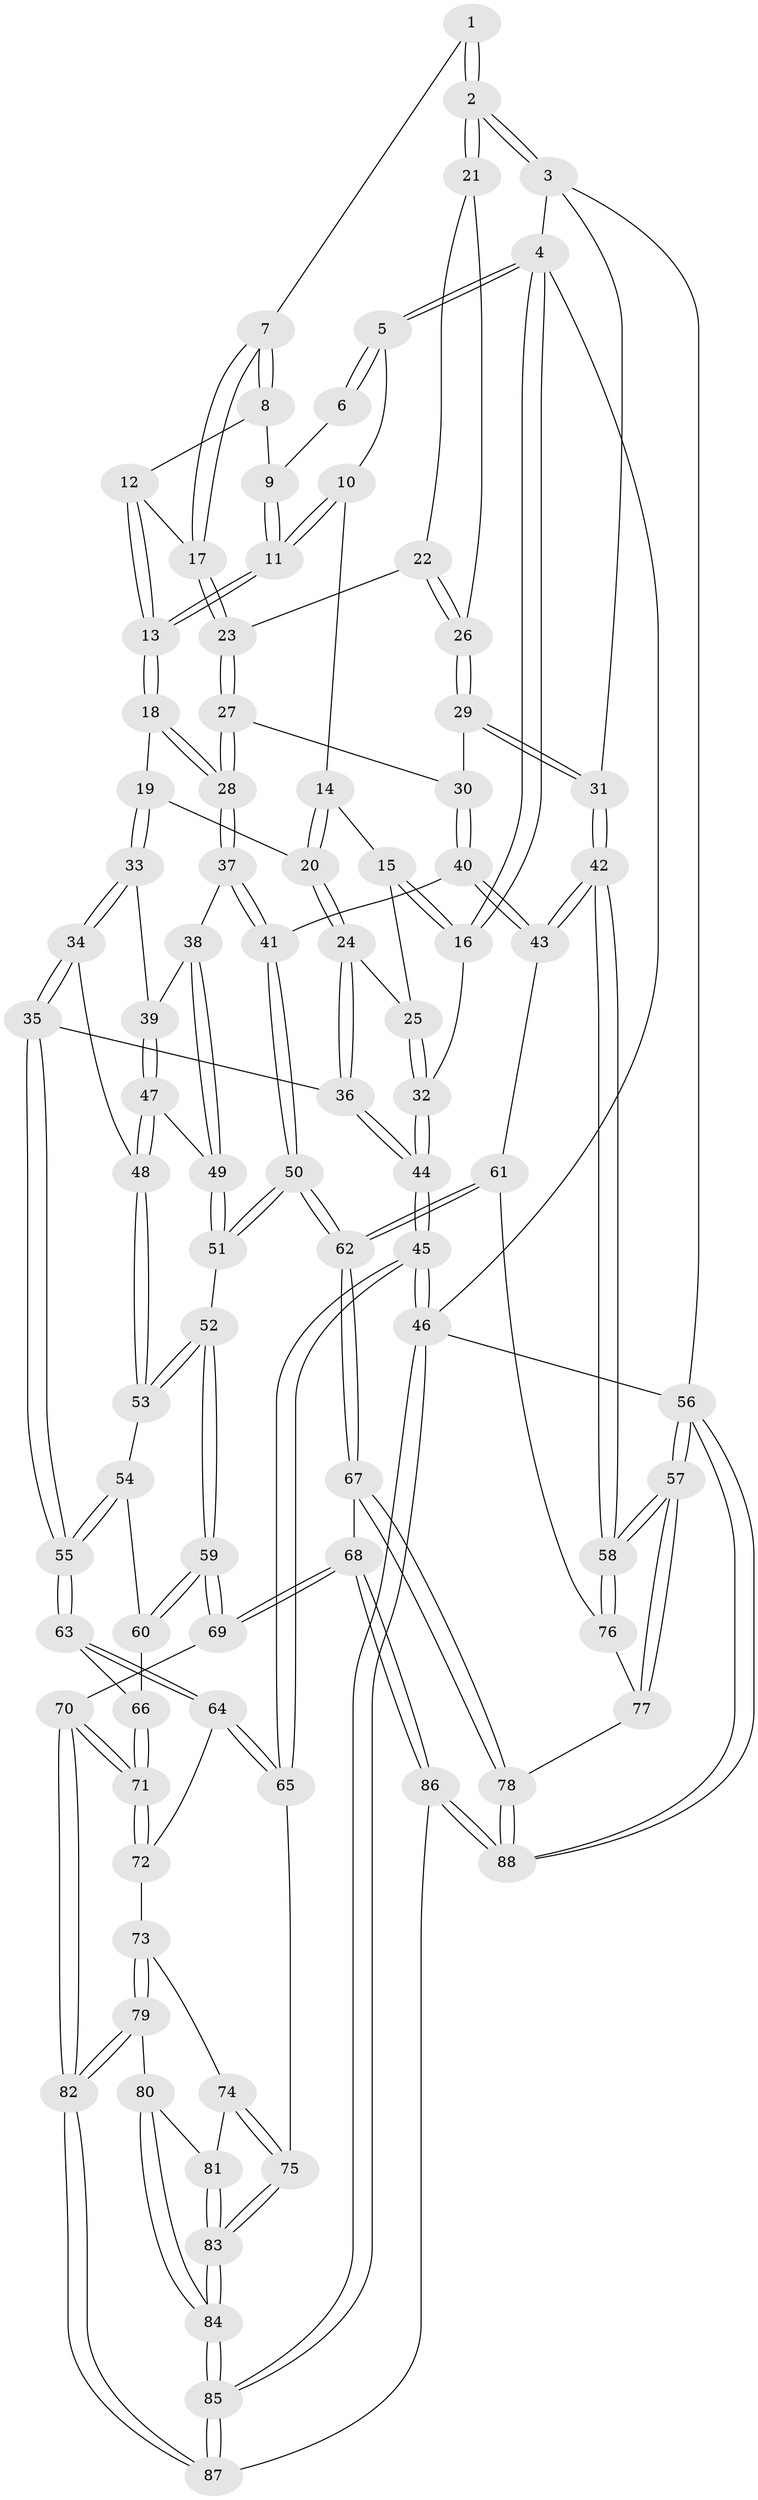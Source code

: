 // coarse degree distribution, {2: 0.07547169811320754, 4: 0.20754716981132076, 5: 0.05660377358490566, 3: 0.6226415094339622, 6: 0.03773584905660377}
// Generated by graph-tools (version 1.1) at 2025/54/03/04/25 22:54:47]
// undirected, 88 vertices, 217 edges
graph export_dot {
  node [color=gray90,style=filled];
  1 [pos="+0.8372664694514351+0"];
  2 [pos="+1+0"];
  3 [pos="+1+0"];
  4 [pos="+0+0"];
  5 [pos="+0.295077780059643+0"];
  6 [pos="+0.6593504424059912+0"];
  7 [pos="+0.722038318333873+0.11369443514944479"];
  8 [pos="+0.6306730638691742+0.01943038194033141"];
  9 [pos="+0.6293259916470314+0.01291734505908057"];
  10 [pos="+0.29522667978636247+0"];
  11 [pos="+0.44269948841231344+0.11294204946790022"];
  12 [pos="+0.6043905568702934+0.11570883423096263"];
  13 [pos="+0.462455487860479+0.17263828155227345"];
  14 [pos="+0.20180289380354066+0.027733419652856337"];
  15 [pos="+0.12689063472764273+0.12155394880064439"];
  16 [pos="+0+0.11773746825858807"];
  17 [pos="+0.7250849897821552+0.14757020690404338"];
  18 [pos="+0.45959363159864186+0.2483329997481014"];
  19 [pos="+0.4318196922041702+0.265845562972996"];
  20 [pos="+0.30947389028197175+0.2831154607035578"];
  21 [pos="+1+0"];
  22 [pos="+0.7993597856936061+0.1542611997706821"];
  23 [pos="+0.7437798017748104+0.17750775825762508"];
  24 [pos="+0.1752135686334554+0.34977023423172876"];
  25 [pos="+0.14017601252394923+0.29256315109511183"];
  26 [pos="+0.9069092454376813+0.24401029353793674"];
  27 [pos="+0.715782040906882+0.2935087197095471"];
  28 [pos="+0.6251241928964424+0.344094014981197"];
  29 [pos="+0.899657821467091+0.31599779826282787"];
  30 [pos="+0.8527026097812609+0.34358380513766995"];
  31 [pos="+1+0.329970657006086"];
  32 [pos="+0+0.16608784090947462"];
  33 [pos="+0.39421970890474106+0.47648174092452644"];
  34 [pos="+0.37898176277634454+0.4977896373316152"];
  35 [pos="+0.28072725373251467+0.5622566562686807"];
  36 [pos="+0.14345355388651074+0.4696298826183434"];
  37 [pos="+0.624448049685444+0.4145344508663998"];
  38 [pos="+0.5906941663598763+0.4513746509611183"];
  39 [pos="+0.4535670261246696+0.4727658925222905"];
  40 [pos="+0.8866478047776601+0.531622716484398"];
  41 [pos="+0.7582400978087577+0.572917853616484"];
  42 [pos="+1+0.5973815422981309"];
  43 [pos="+0.9987971754190174+0.575071144813692"];
  44 [pos="+0+0.5912424264450713"];
  45 [pos="+0+0.6878865919490179"];
  46 [pos="+0+1"];
  47 [pos="+0.5143469104131613+0.5482238876355687"];
  48 [pos="+0.49695087371650326+0.5613697457468672"];
  49 [pos="+0.559872346546038+0.5191964142736353"];
  50 [pos="+0.7275192933858592+0.6385992586476474"];
  51 [pos="+0.6044663935528963+0.6506148533224364"];
  52 [pos="+0.5981893420267498+0.6549498249377594"];
  53 [pos="+0.49257448213020544+0.5835979646635112"];
  54 [pos="+0.46937992573565973+0.6178663828792365"];
  55 [pos="+0.2841335018755302+0.5723756184270926"];
  56 [pos="+1+1"];
  57 [pos="+1+1"];
  58 [pos="+1+0.7391457884066901"];
  59 [pos="+0.570877062442542+0.685125493862779"];
  60 [pos="+0.48079772920401087+0.6708077179477366"];
  61 [pos="+0.8234009296208563+0.773467429414338"];
  62 [pos="+0.7623425980928441+0.7747363309803853"];
  63 [pos="+0.2927203958551191+0.6633119687980711"];
  64 [pos="+0.2917872031616739+0.6668031022496149"];
  65 [pos="+0.028299095418943727+0.7654542446890396"];
  66 [pos="+0.45121858904156936+0.6987083766085191"];
  67 [pos="+0.7145661126180649+0.849710760470623"];
  68 [pos="+0.6689847859858257+0.8671472241867781"];
  69 [pos="+0.5666254920281606+0.8271222349985892"];
  70 [pos="+0.48066926984431974+0.8461303936203372"];
  71 [pos="+0.4640690752584051+0.8174913490337871"];
  72 [pos="+0.29541442738971974+0.7185288509225584"];
  73 [pos="+0.2667941481591219+0.8121365282135217"];
  74 [pos="+0.23280975667707654+0.8238043907999205"];
  75 [pos="+0.052271922764891364+0.7840521563365249"];
  76 [pos="+0.8570487348697455+0.7885112407475954"];
  77 [pos="+0.8870307529237655+0.838747811764987"];
  78 [pos="+0.8730822422791632+1"];
  79 [pos="+0.34485167614781237+0.9073591922522913"];
  80 [pos="+0.22216567660056116+0.9321580482228647"];
  81 [pos="+0.216807731974067+0.85763625609521"];
  82 [pos="+0.40076419086435633+0.953327673041736"];
  83 [pos="+0.129077839290084+0.9376327896268063"];
  84 [pos="+0.13896210416158994+1"];
  85 [pos="+0.1017746952031666+1"];
  86 [pos="+0.5801067311028695+1"];
  87 [pos="+0.4023919903025545+1"];
  88 [pos="+1+1"];
  1 -- 2;
  1 -- 2;
  1 -- 7;
  2 -- 3;
  2 -- 3;
  2 -- 21;
  2 -- 21;
  3 -- 4;
  3 -- 31;
  3 -- 56;
  4 -- 5;
  4 -- 5;
  4 -- 16;
  4 -- 16;
  4 -- 46;
  5 -- 6;
  5 -- 6;
  5 -- 10;
  6 -- 9;
  7 -- 8;
  7 -- 8;
  7 -- 17;
  7 -- 17;
  8 -- 9;
  8 -- 12;
  9 -- 11;
  9 -- 11;
  10 -- 11;
  10 -- 11;
  10 -- 14;
  11 -- 13;
  11 -- 13;
  12 -- 13;
  12 -- 13;
  12 -- 17;
  13 -- 18;
  13 -- 18;
  14 -- 15;
  14 -- 20;
  14 -- 20;
  15 -- 16;
  15 -- 16;
  15 -- 25;
  16 -- 32;
  17 -- 23;
  17 -- 23;
  18 -- 19;
  18 -- 28;
  18 -- 28;
  19 -- 20;
  19 -- 33;
  19 -- 33;
  20 -- 24;
  20 -- 24;
  21 -- 22;
  21 -- 26;
  22 -- 23;
  22 -- 26;
  22 -- 26;
  23 -- 27;
  23 -- 27;
  24 -- 25;
  24 -- 36;
  24 -- 36;
  25 -- 32;
  25 -- 32;
  26 -- 29;
  26 -- 29;
  27 -- 28;
  27 -- 28;
  27 -- 30;
  28 -- 37;
  28 -- 37;
  29 -- 30;
  29 -- 31;
  29 -- 31;
  30 -- 40;
  30 -- 40;
  31 -- 42;
  31 -- 42;
  32 -- 44;
  32 -- 44;
  33 -- 34;
  33 -- 34;
  33 -- 39;
  34 -- 35;
  34 -- 35;
  34 -- 48;
  35 -- 36;
  35 -- 55;
  35 -- 55;
  36 -- 44;
  36 -- 44;
  37 -- 38;
  37 -- 41;
  37 -- 41;
  38 -- 39;
  38 -- 49;
  38 -- 49;
  39 -- 47;
  39 -- 47;
  40 -- 41;
  40 -- 43;
  40 -- 43;
  41 -- 50;
  41 -- 50;
  42 -- 43;
  42 -- 43;
  42 -- 58;
  42 -- 58;
  43 -- 61;
  44 -- 45;
  44 -- 45;
  45 -- 46;
  45 -- 46;
  45 -- 65;
  45 -- 65;
  46 -- 85;
  46 -- 85;
  46 -- 56;
  47 -- 48;
  47 -- 48;
  47 -- 49;
  48 -- 53;
  48 -- 53;
  49 -- 51;
  49 -- 51;
  50 -- 51;
  50 -- 51;
  50 -- 62;
  50 -- 62;
  51 -- 52;
  52 -- 53;
  52 -- 53;
  52 -- 59;
  52 -- 59;
  53 -- 54;
  54 -- 55;
  54 -- 55;
  54 -- 60;
  55 -- 63;
  55 -- 63;
  56 -- 57;
  56 -- 57;
  56 -- 88;
  56 -- 88;
  57 -- 58;
  57 -- 58;
  57 -- 77;
  57 -- 77;
  58 -- 76;
  58 -- 76;
  59 -- 60;
  59 -- 60;
  59 -- 69;
  59 -- 69;
  60 -- 66;
  61 -- 62;
  61 -- 62;
  61 -- 76;
  62 -- 67;
  62 -- 67;
  63 -- 64;
  63 -- 64;
  63 -- 66;
  64 -- 65;
  64 -- 65;
  64 -- 72;
  65 -- 75;
  66 -- 71;
  66 -- 71;
  67 -- 68;
  67 -- 78;
  67 -- 78;
  68 -- 69;
  68 -- 69;
  68 -- 86;
  68 -- 86;
  69 -- 70;
  70 -- 71;
  70 -- 71;
  70 -- 82;
  70 -- 82;
  71 -- 72;
  71 -- 72;
  72 -- 73;
  73 -- 74;
  73 -- 79;
  73 -- 79;
  74 -- 75;
  74 -- 75;
  74 -- 81;
  75 -- 83;
  75 -- 83;
  76 -- 77;
  77 -- 78;
  78 -- 88;
  78 -- 88;
  79 -- 80;
  79 -- 82;
  79 -- 82;
  80 -- 81;
  80 -- 84;
  80 -- 84;
  81 -- 83;
  81 -- 83;
  82 -- 87;
  82 -- 87;
  83 -- 84;
  83 -- 84;
  84 -- 85;
  84 -- 85;
  85 -- 87;
  85 -- 87;
  86 -- 87;
  86 -- 88;
  86 -- 88;
}

